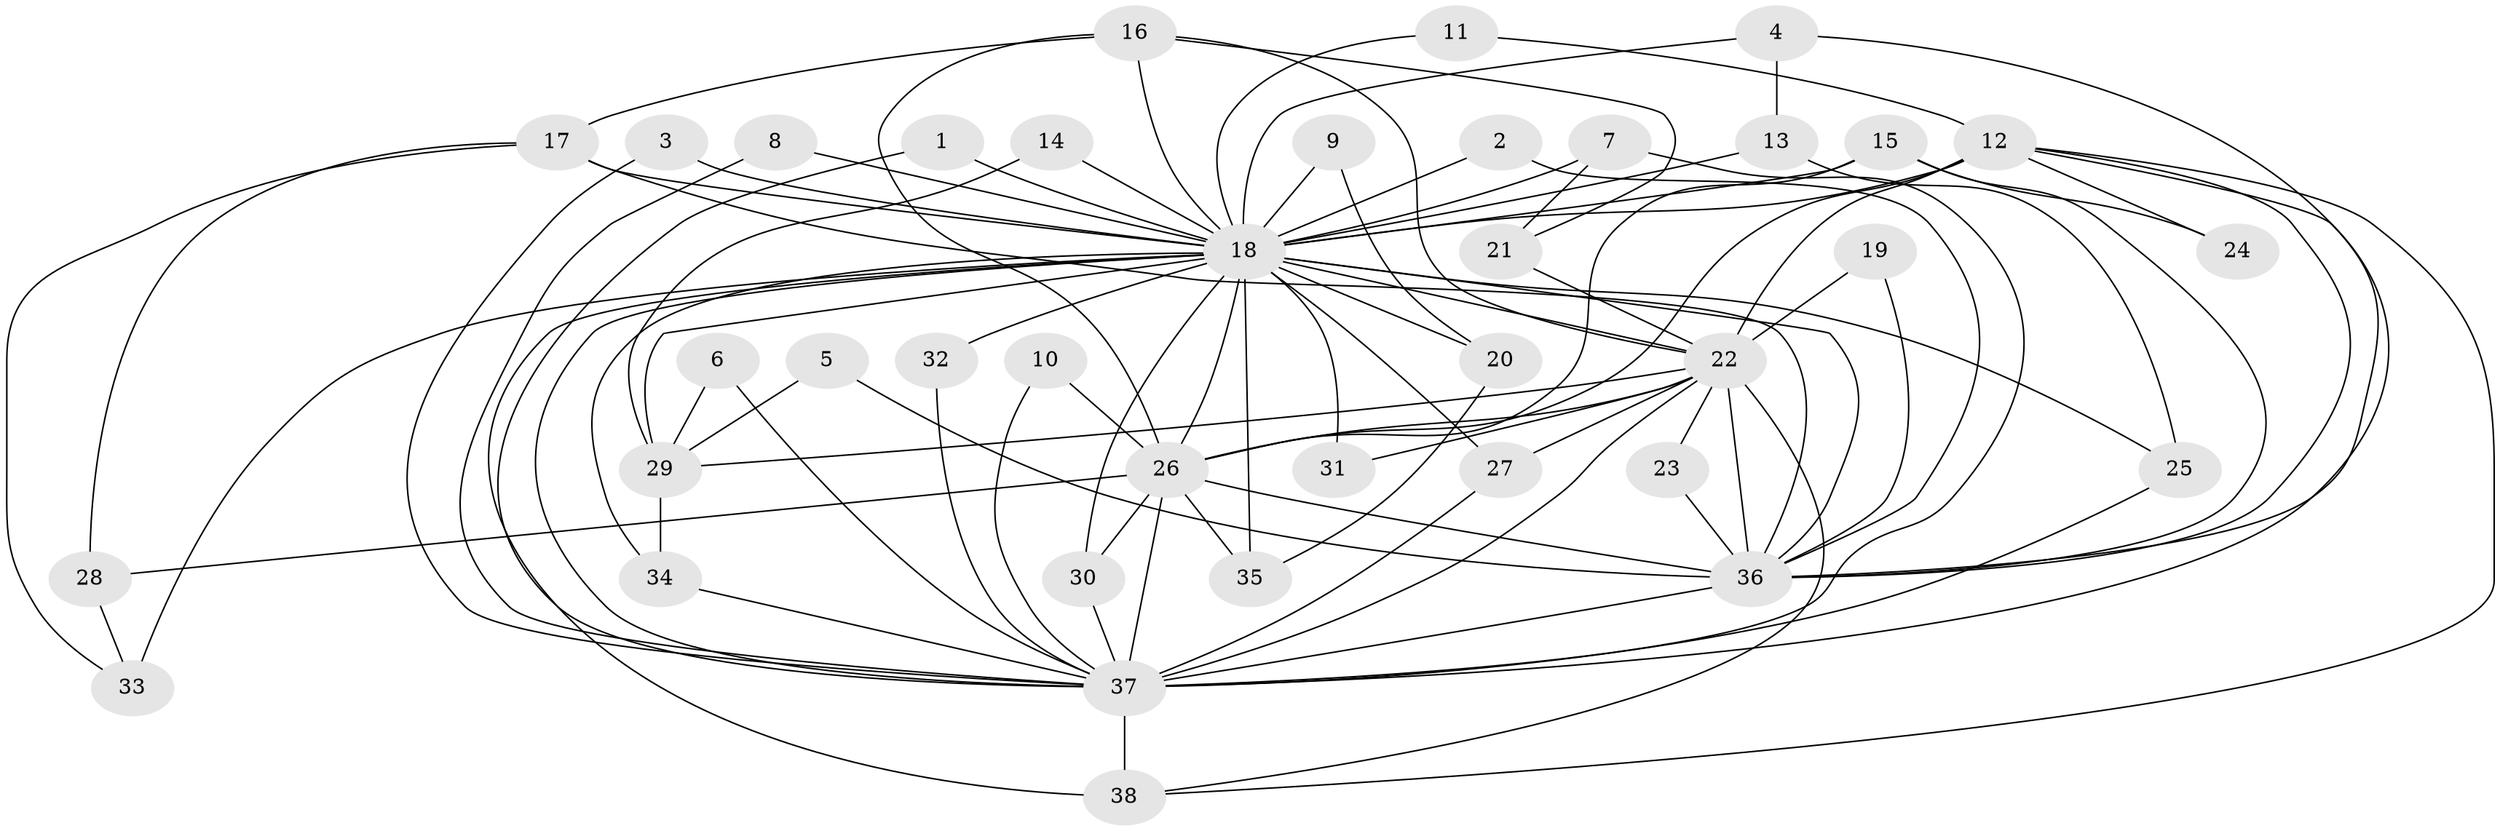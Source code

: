 // original degree distribution, {18: 0.013333333333333334, 23: 0.02666666666666667, 16: 0.013333333333333334, 21: 0.013333333333333334, 13: 0.013333333333333334, 15: 0.013333333333333334, 17: 0.013333333333333334, 20: 0.013333333333333334, 14: 0.013333333333333334, 4: 0.06666666666666667, 3: 0.29333333333333333, 2: 0.48, 7: 0.013333333333333334, 5: 0.013333333333333334}
// Generated by graph-tools (version 1.1) at 2025/49/03/09/25 03:49:33]
// undirected, 38 vertices, 90 edges
graph export_dot {
graph [start="1"]
  node [color=gray90,style=filled];
  1;
  2;
  3;
  4;
  5;
  6;
  7;
  8;
  9;
  10;
  11;
  12;
  13;
  14;
  15;
  16;
  17;
  18;
  19;
  20;
  21;
  22;
  23;
  24;
  25;
  26;
  27;
  28;
  29;
  30;
  31;
  32;
  33;
  34;
  35;
  36;
  37;
  38;
  1 -- 18 [weight=1.0];
  1 -- 37 [weight=1.0];
  2 -- 18 [weight=1.0];
  2 -- 36 [weight=1.0];
  3 -- 18 [weight=1.0];
  3 -- 37 [weight=1.0];
  4 -- 13 [weight=1.0];
  4 -- 18 [weight=1.0];
  4 -- 36 [weight=1.0];
  5 -- 29 [weight=1.0];
  5 -- 36 [weight=1.0];
  6 -- 29 [weight=1.0];
  6 -- 37 [weight=1.0];
  7 -- 18 [weight=1.0];
  7 -- 21 [weight=1.0];
  7 -- 37 [weight=1.0];
  8 -- 18 [weight=1.0];
  8 -- 37 [weight=1.0];
  9 -- 18 [weight=1.0];
  9 -- 20 [weight=1.0];
  10 -- 26 [weight=1.0];
  10 -- 37 [weight=1.0];
  11 -- 12 [weight=1.0];
  11 -- 18 [weight=1.0];
  12 -- 18 [weight=3.0];
  12 -- 22 [weight=1.0];
  12 -- 24 [weight=1.0];
  12 -- 26 [weight=2.0];
  12 -- 36 [weight=2.0];
  12 -- 37 [weight=2.0];
  12 -- 38 [weight=1.0];
  13 -- 18 [weight=2.0];
  13 -- 25 [weight=1.0];
  14 -- 18 [weight=1.0];
  14 -- 29 [weight=1.0];
  15 -- 18 [weight=1.0];
  15 -- 24 [weight=1.0];
  15 -- 26 [weight=1.0];
  15 -- 36 [weight=1.0];
  16 -- 17 [weight=1.0];
  16 -- 18 [weight=1.0];
  16 -- 21 [weight=1.0];
  16 -- 22 [weight=1.0];
  16 -- 26 [weight=1.0];
  17 -- 18 [weight=1.0];
  17 -- 28 [weight=1.0];
  17 -- 33 [weight=1.0];
  17 -- 36 [weight=1.0];
  18 -- 20 [weight=3.0];
  18 -- 22 [weight=4.0];
  18 -- 25 [weight=1.0];
  18 -- 26 [weight=6.0];
  18 -- 27 [weight=1.0];
  18 -- 29 [weight=3.0];
  18 -- 30 [weight=1.0];
  18 -- 31 [weight=2.0];
  18 -- 32 [weight=2.0];
  18 -- 33 [weight=2.0];
  18 -- 34 [weight=1.0];
  18 -- 35 [weight=1.0];
  18 -- 36 [weight=3.0];
  18 -- 37 [weight=6.0];
  18 -- 38 [weight=2.0];
  19 -- 22 [weight=1.0];
  19 -- 36 [weight=1.0];
  20 -- 35 [weight=1.0];
  21 -- 22 [weight=1.0];
  22 -- 23 [weight=1.0];
  22 -- 26 [weight=3.0];
  22 -- 27 [weight=1.0];
  22 -- 29 [weight=1.0];
  22 -- 31 [weight=1.0];
  22 -- 36 [weight=2.0];
  22 -- 37 [weight=2.0];
  22 -- 38 [weight=1.0];
  23 -- 36 [weight=1.0];
  25 -- 37 [weight=2.0];
  26 -- 28 [weight=1.0];
  26 -- 30 [weight=1.0];
  26 -- 35 [weight=1.0];
  26 -- 36 [weight=3.0];
  26 -- 37 [weight=4.0];
  27 -- 37 [weight=1.0];
  28 -- 33 [weight=1.0];
  29 -- 34 [weight=1.0];
  30 -- 37 [weight=1.0];
  32 -- 37 [weight=1.0];
  34 -- 37 [weight=1.0];
  36 -- 37 [weight=2.0];
  37 -- 38 [weight=1.0];
}
